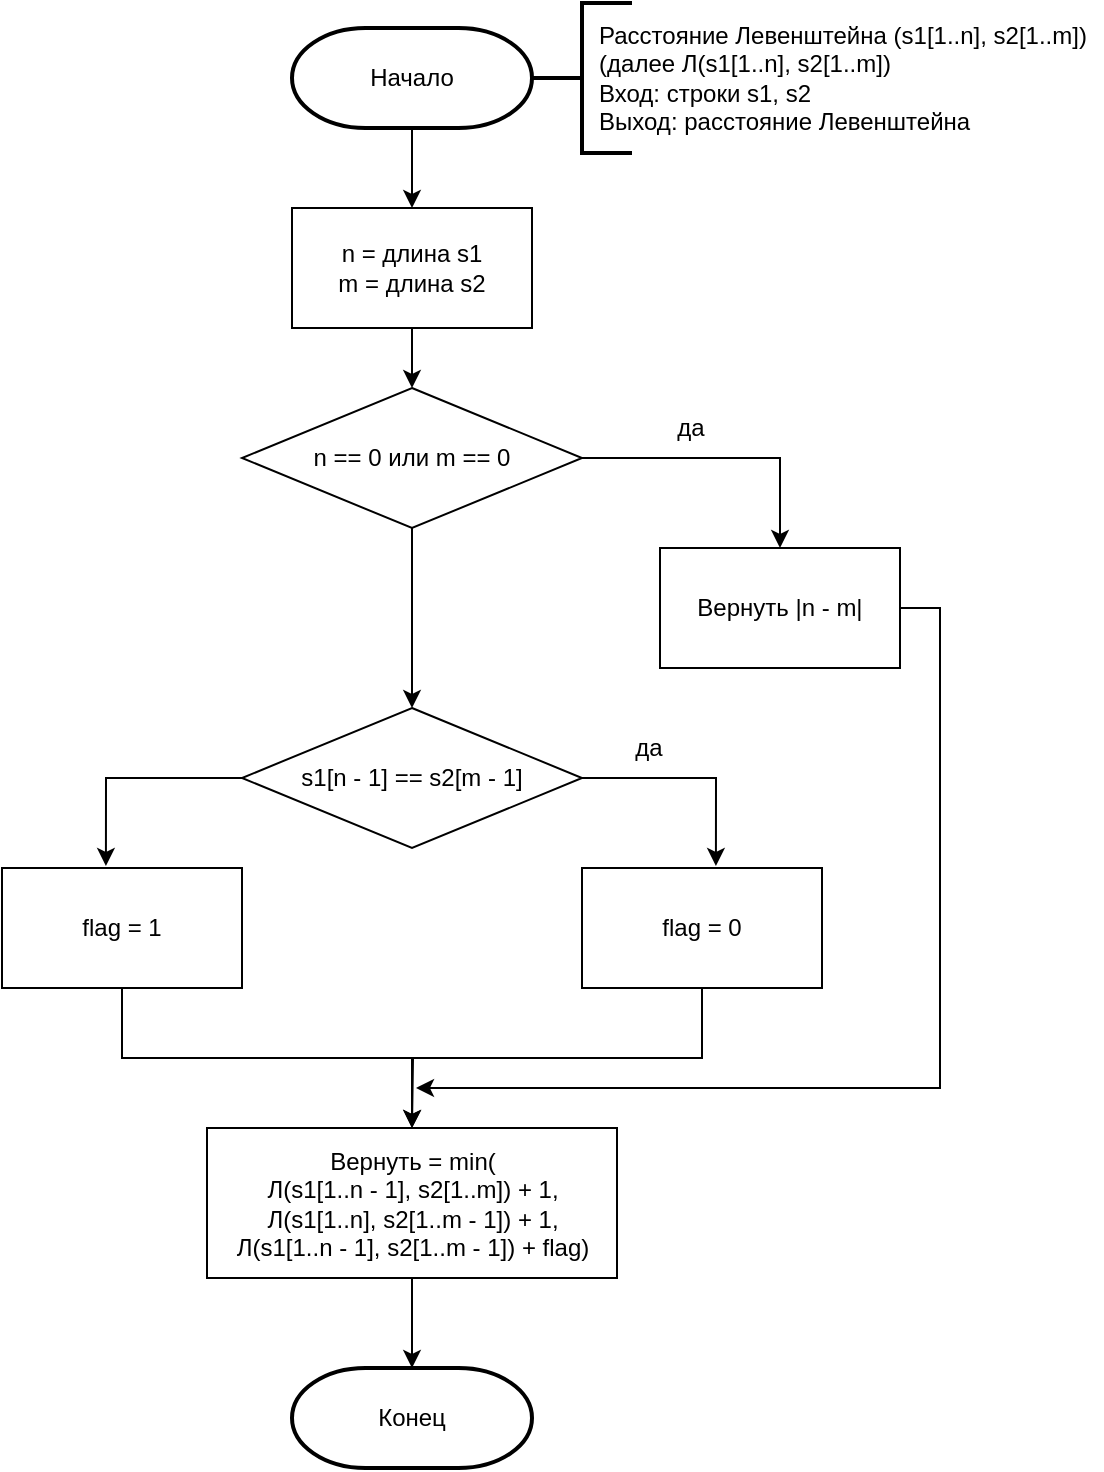 <mxfile version="13.9.9" type="device"><diagram id="C5RBs43oDa-KdzZeNtuy" name="Page-1"><mxGraphModel dx="1283" dy="813" grid="0" gridSize="10" guides="1" tooltips="1" connect="1" arrows="1" fold="1" page="1" pageScale="1" pageWidth="827" pageHeight="1169" math="0" shadow="0"><root><mxCell id="WIyWlLk6GJQsqaUBKTNV-0"/><mxCell id="WIyWlLk6GJQsqaUBKTNV-1" parent="WIyWlLk6GJQsqaUBKTNV-0"/><mxCell id="TxltnpBjpVNhUreXi8xu-14" style="edgeStyle=orthogonalEdgeStyle;rounded=0;orthogonalLoop=1;jettySize=auto;html=1;exitX=0.5;exitY=1;exitDx=0;exitDy=0;entryX=0.5;entryY=0;entryDx=0;entryDy=0;" edge="1" parent="WIyWlLk6GJQsqaUBKTNV-1" source="TxltnpBjpVNhUreXi8xu-0" target="TxltnpBjpVNhUreXi8xu-6"><mxGeometry relative="1" as="geometry"/></mxCell><mxCell id="TxltnpBjpVNhUreXi8xu-0" value="n = длина s1&lt;br&gt;m = длина s2" style="rounded=0;whiteSpace=wrap;html=1;" vertex="1" parent="WIyWlLk6GJQsqaUBKTNV-1"><mxGeometry x="230" y="160" width="120" height="60" as="geometry"/></mxCell><mxCell id="TxltnpBjpVNhUreXi8xu-13" style="edgeStyle=orthogonalEdgeStyle;rounded=0;orthogonalLoop=1;jettySize=auto;html=1;exitX=0.5;exitY=1;exitDx=0;exitDy=0;exitPerimeter=0;entryX=0.5;entryY=0;entryDx=0;entryDy=0;" edge="1" parent="WIyWlLk6GJQsqaUBKTNV-1" source="TxltnpBjpVNhUreXi8xu-2" target="TxltnpBjpVNhUreXi8xu-0"><mxGeometry relative="1" as="geometry"/></mxCell><mxCell id="TxltnpBjpVNhUreXi8xu-2" value="Начало" style="strokeWidth=2;html=1;shape=mxgraph.flowchart.terminator;whiteSpace=wrap;" vertex="1" parent="WIyWlLk6GJQsqaUBKTNV-1"><mxGeometry x="230" y="70" width="120" height="50" as="geometry"/></mxCell><mxCell id="TxltnpBjpVNhUreXi8xu-4" value="" style="strokeWidth=2;html=1;shape=mxgraph.flowchart.annotation_2;align=left;labelPosition=right;pointerEvents=1;" vertex="1" parent="WIyWlLk6GJQsqaUBKTNV-1"><mxGeometry x="350" y="57.5" width="50" height="75" as="geometry"/></mxCell><mxCell id="TxltnpBjpVNhUreXi8xu-5" value="&lt;div style=&quot;text-align: left&quot;&gt;&lt;span&gt;Расстояние Левенштейна (s1[1..n], s2[1..m])&lt;/span&gt;&lt;/div&gt;&lt;div style=&quot;text-align: left&quot;&gt;&lt;span&gt;(далее Л(s1[1..n], s2[1..m])&lt;/span&gt;&lt;/div&gt;&lt;div style=&quot;text-align: left&quot;&gt;&lt;span&gt;Вход: строки s1, s2&lt;/span&gt;&lt;/div&gt;&lt;div style=&quot;text-align: left&quot;&gt;&lt;span&gt;Выход: расстояние Левенштейна&lt;/span&gt;&lt;/div&gt;" style="text;html=1;align=center;verticalAlign=middle;resizable=0;points=[];autosize=1;" vertex="1" parent="WIyWlLk6GJQsqaUBKTNV-1"><mxGeometry x="375" y="65" width="260" height="60" as="geometry"/></mxCell><mxCell id="TxltnpBjpVNhUreXi8xu-15" style="edgeStyle=orthogonalEdgeStyle;rounded=0;orthogonalLoop=1;jettySize=auto;html=1;exitX=0.5;exitY=1;exitDx=0;exitDy=0;entryX=0.5;entryY=0;entryDx=0;entryDy=0;" edge="1" parent="WIyWlLk6GJQsqaUBKTNV-1" source="TxltnpBjpVNhUreXi8xu-6" target="TxltnpBjpVNhUreXi8xu-8"><mxGeometry relative="1" as="geometry"/></mxCell><mxCell id="TxltnpBjpVNhUreXi8xu-22" style="edgeStyle=orthogonalEdgeStyle;rounded=0;orthogonalLoop=1;jettySize=auto;html=1;exitX=1;exitY=0.5;exitDx=0;exitDy=0;" edge="1" parent="WIyWlLk6GJQsqaUBKTNV-1" source="TxltnpBjpVNhUreXi8xu-6" target="TxltnpBjpVNhUreXi8xu-7"><mxGeometry relative="1" as="geometry"/></mxCell><mxCell id="TxltnpBjpVNhUreXi8xu-6" value="n == 0 или m == 0" style="rhombus;whiteSpace=wrap;html=1;" vertex="1" parent="WIyWlLk6GJQsqaUBKTNV-1"><mxGeometry x="205" y="250" width="170" height="70" as="geometry"/></mxCell><mxCell id="TxltnpBjpVNhUreXi8xu-21" style="edgeStyle=orthogonalEdgeStyle;rounded=0;orthogonalLoop=1;jettySize=auto;html=1;exitX=1;exitY=0.5;exitDx=0;exitDy=0;" edge="1" parent="WIyWlLk6GJQsqaUBKTNV-1" source="TxltnpBjpVNhUreXi8xu-7"><mxGeometry relative="1" as="geometry"><mxPoint x="292" y="600" as="targetPoint"/><Array as="points"><mxPoint x="554" y="360"/><mxPoint x="554" y="600"/></Array></mxGeometry></mxCell><mxCell id="TxltnpBjpVNhUreXi8xu-7" value="Вернуть |n - m|" style="rounded=0;whiteSpace=wrap;html=1;" vertex="1" parent="WIyWlLk6GJQsqaUBKTNV-1"><mxGeometry x="414" y="330" width="120" height="60" as="geometry"/></mxCell><mxCell id="TxltnpBjpVNhUreXi8xu-16" style="edgeStyle=orthogonalEdgeStyle;rounded=0;orthogonalLoop=1;jettySize=auto;html=1;exitX=0;exitY=0.5;exitDx=0;exitDy=0;entryX=0.433;entryY=-0.017;entryDx=0;entryDy=0;entryPerimeter=0;" edge="1" parent="WIyWlLk6GJQsqaUBKTNV-1" source="TxltnpBjpVNhUreXi8xu-8" target="TxltnpBjpVNhUreXi8xu-10"><mxGeometry relative="1" as="geometry"/></mxCell><mxCell id="TxltnpBjpVNhUreXi8xu-17" style="edgeStyle=orthogonalEdgeStyle;rounded=0;orthogonalLoop=1;jettySize=auto;html=1;exitX=1;exitY=0.5;exitDx=0;exitDy=0;entryX=0.558;entryY=-0.017;entryDx=0;entryDy=0;entryPerimeter=0;" edge="1" parent="WIyWlLk6GJQsqaUBKTNV-1" source="TxltnpBjpVNhUreXi8xu-8" target="TxltnpBjpVNhUreXi8xu-9"><mxGeometry relative="1" as="geometry"/></mxCell><mxCell id="TxltnpBjpVNhUreXi8xu-8" value="s1[n - 1] == s2[m - 1]" style="rhombus;whiteSpace=wrap;html=1;" vertex="1" parent="WIyWlLk6GJQsqaUBKTNV-1"><mxGeometry x="205" y="410" width="170" height="70" as="geometry"/></mxCell><mxCell id="TxltnpBjpVNhUreXi8xu-19" style="edgeStyle=orthogonalEdgeStyle;rounded=0;orthogonalLoop=1;jettySize=auto;html=1;exitX=0.5;exitY=1;exitDx=0;exitDy=0;entryX=0.5;entryY=0;entryDx=0;entryDy=0;" edge="1" parent="WIyWlLk6GJQsqaUBKTNV-1" source="TxltnpBjpVNhUreXi8xu-9" target="TxltnpBjpVNhUreXi8xu-11"><mxGeometry relative="1" as="geometry"/></mxCell><mxCell id="TxltnpBjpVNhUreXi8xu-9" value="flag = 0" style="rounded=0;whiteSpace=wrap;html=1;" vertex="1" parent="WIyWlLk6GJQsqaUBKTNV-1"><mxGeometry x="375" y="490" width="120" height="60" as="geometry"/></mxCell><mxCell id="TxltnpBjpVNhUreXi8xu-20" style="edgeStyle=orthogonalEdgeStyle;rounded=0;orthogonalLoop=1;jettySize=auto;html=1;exitX=0.5;exitY=1;exitDx=0;exitDy=0;" edge="1" parent="WIyWlLk6GJQsqaUBKTNV-1" source="TxltnpBjpVNhUreXi8xu-10"><mxGeometry relative="1" as="geometry"><mxPoint x="290" y="620" as="targetPoint"/></mxGeometry></mxCell><mxCell id="TxltnpBjpVNhUreXi8xu-10" value="flag = 1" style="rounded=0;whiteSpace=wrap;html=1;" vertex="1" parent="WIyWlLk6GJQsqaUBKTNV-1"><mxGeometry x="85" y="490" width="120" height="60" as="geometry"/></mxCell><mxCell id="TxltnpBjpVNhUreXi8xu-25" style="edgeStyle=orthogonalEdgeStyle;rounded=0;orthogonalLoop=1;jettySize=auto;html=1;exitX=0.5;exitY=1;exitDx=0;exitDy=0;entryX=0.5;entryY=0;entryDx=0;entryDy=0;entryPerimeter=0;" edge="1" parent="WIyWlLk6GJQsqaUBKTNV-1" source="TxltnpBjpVNhUreXi8xu-11" target="TxltnpBjpVNhUreXi8xu-12"><mxGeometry relative="1" as="geometry"/></mxCell><mxCell id="TxltnpBjpVNhUreXi8xu-11" value="Вернуть = min(&lt;br&gt;Л(s1[1..n - 1], s2[1..m]) + 1,&lt;br&gt;Л(s1[1..n], s2[1..m - 1]) + 1,&lt;br&gt;Л(s1[1..n - 1], s2[1..m - 1]) + flag)" style="rounded=0;whiteSpace=wrap;html=1;" vertex="1" parent="WIyWlLk6GJQsqaUBKTNV-1"><mxGeometry x="187.5" y="620" width="205" height="75" as="geometry"/></mxCell><mxCell id="TxltnpBjpVNhUreXi8xu-12" value="Конец" style="strokeWidth=2;html=1;shape=mxgraph.flowchart.terminator;whiteSpace=wrap;" vertex="1" parent="WIyWlLk6GJQsqaUBKTNV-1"><mxGeometry x="230" y="740" width="120" height="50" as="geometry"/></mxCell><mxCell id="TxltnpBjpVNhUreXi8xu-23" value="да" style="text;html=1;align=center;verticalAlign=middle;resizable=0;points=[];autosize=1;" vertex="1" parent="WIyWlLk6GJQsqaUBKTNV-1"><mxGeometry x="414" y="260" width="30" height="20" as="geometry"/></mxCell><mxCell id="TxltnpBjpVNhUreXi8xu-24" value="да" style="text;html=1;align=center;verticalAlign=middle;resizable=0;points=[];autosize=1;" vertex="1" parent="WIyWlLk6GJQsqaUBKTNV-1"><mxGeometry x="392.5" y="420" width="30" height="20" as="geometry"/></mxCell></root></mxGraphModel></diagram></mxfile>